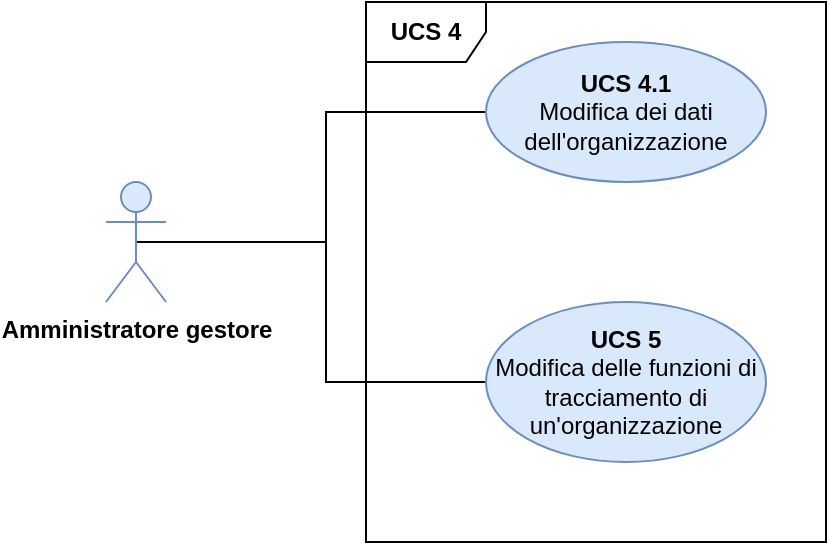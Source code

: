 <mxfile version="12.5.1" type="google"><diagram id="_nr2OgR0dUfLxPIBh4Ku" name="Page-1"><mxGraphModel dx="2377" dy="787" grid="1" gridSize="10" guides="1" tooltips="1" connect="1" arrows="1" fold="1" page="1" pageScale="1" pageWidth="827" pageHeight="1169" math="0" shadow="0"><root><mxCell id="0"/><mxCell id="1" parent="0"/><mxCell id="-efNrU_87PF0cv-lr_qZ-2" style="edgeStyle=orthogonalEdgeStyle;rounded=0;orthogonalLoop=1;jettySize=auto;html=1;entryX=0;entryY=0.5;entryDx=0;entryDy=0;endArrow=none;endFill=0;" parent="1" source="hOM0fP-9XLG2WQnrnWKS-2" target="hOM0fP-9XLG2WQnrnWKS-6" edge="1"><mxGeometry relative="1" as="geometry"/></mxCell><mxCell id="-efNrU_87PF0cv-lr_qZ-3" style="edgeStyle=orthogonalEdgeStyle;rounded=0;orthogonalLoop=1;jettySize=auto;html=1;entryX=0;entryY=0.5;entryDx=0;entryDy=0;exitX=0.5;exitY=0.5;exitDx=0;exitDy=0;exitPerimeter=0;endArrow=none;endFill=0;" parent="1" source="hOM0fP-9XLG2WQnrnWKS-2" target="hOM0fP-9XLG2WQnrnWKS-7" edge="1"><mxGeometry relative="1" as="geometry"/></mxCell><mxCell id="hOM0fP-9XLG2WQnrnWKS-2" value="&lt;b&gt;Amministratore gestore&lt;/b&gt;" style="shape=umlActor;verticalLabelPosition=bottom;labelBackgroundColor=#ffffff;verticalAlign=top;html=1;outlineConnect=0;fillColor=#dae8fc;strokeColor=#6c8ebf;" parent="1" vertex="1"><mxGeometry x="40" y="150" width="30" height="60" as="geometry"/></mxCell><mxCell id="hOM0fP-9XLG2WQnrnWKS-5" value="&lt;b&gt;UCS 4&lt;/b&gt;" style="shape=umlFrame;whiteSpace=wrap;html=1;" parent="1" vertex="1"><mxGeometry x="170" y="60" width="230" height="270" as="geometry"/></mxCell><mxCell id="hOM0fP-9XLG2WQnrnWKS-6" value="&lt;b&gt;UCS 4.1&lt;/b&gt;&lt;br&gt;Modifica dei dati dell'organizzazione" style="ellipse;whiteSpace=wrap;html=1;fillColor=#dae8fc;strokeColor=#6c8ebf;" parent="1" vertex="1"><mxGeometry x="230" y="80" width="140" height="70" as="geometry"/></mxCell><mxCell id="hOM0fP-9XLG2WQnrnWKS-7" value="&lt;b&gt;UCS 5&lt;/b&gt;&lt;br&gt;Modifica delle funzioni di tracciamento di un'organizzazione" style="ellipse;whiteSpace=wrap;html=1;fillColor=#dae8fc;strokeColor=#6c8ebf;" parent="1" vertex="1"><mxGeometry x="230" y="210" width="140" height="80" as="geometry"/></mxCell></root></mxGraphModel></diagram></mxfile>